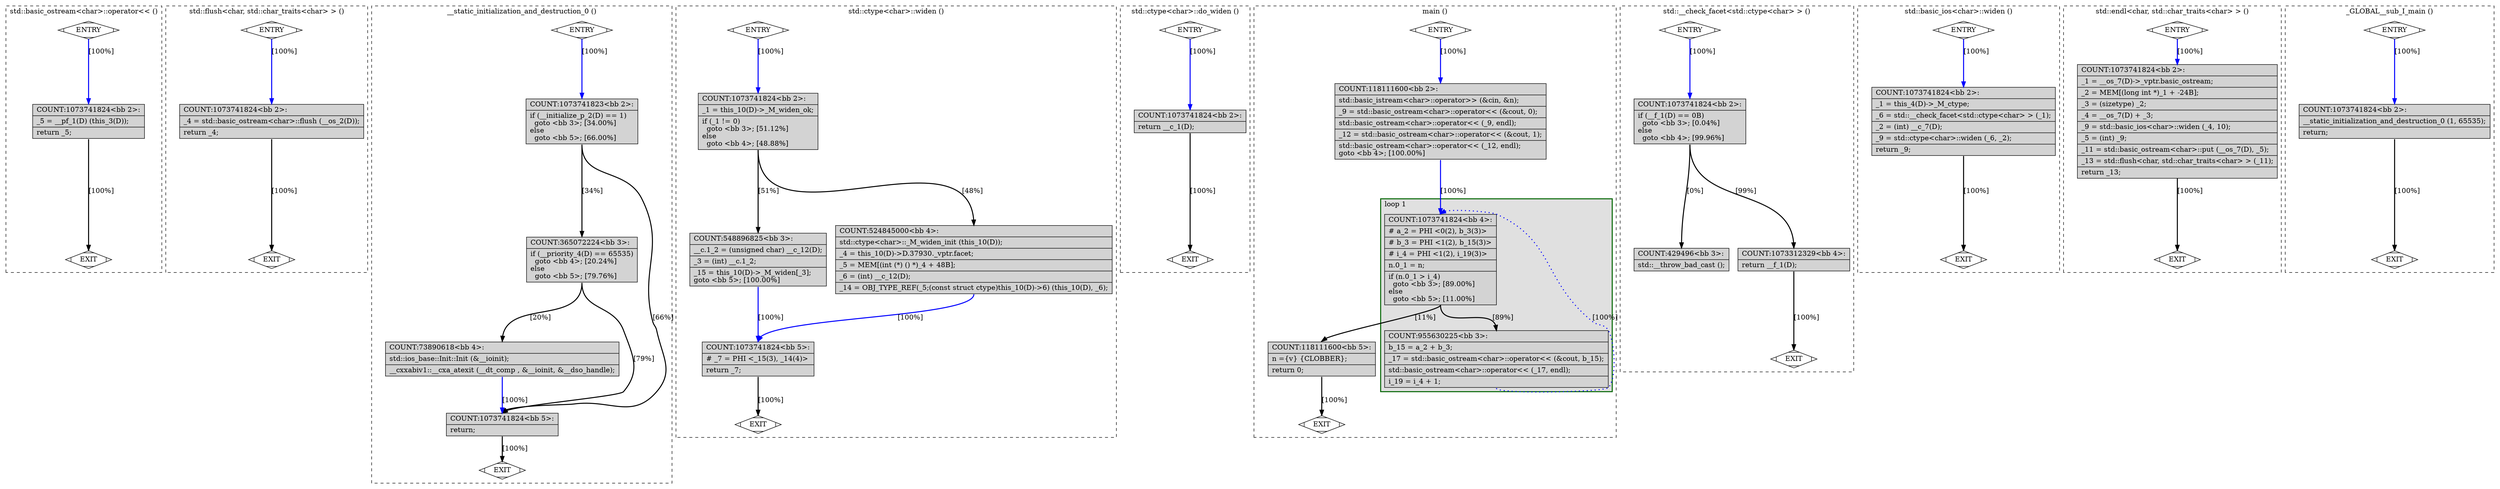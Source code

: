 digraph "fib.cpp.051t.release_ssa" {
overlap=false;
subgraph "cluster_std::basic_ostream<char>::operator<<" {
	style="dashed";
	color="black";
	label="std::basic_ostream<char>::operator<< ()";
	fn_2040_basic_block_0 [shape=Mdiamond,style=filled,fillcolor=white,label="ENTRY"];

	fn_2040_basic_block_1 [shape=Mdiamond,style=filled,fillcolor=white,label="EXIT"];

	fn_2040_basic_block_2 [shape=record,style=filled,fillcolor=lightgrey,label="{COUNT:1073741824\<bb\ 2\>:\l\
|_5\ =\ __pf_1(D)\ (this_3(D));\l\
|return\ _5;\l\
}"];

	fn_2040_basic_block_0:s -> fn_2040_basic_block_2:n [style="solid,bold",color=blue,weight=100,constraint=true,label="[100%]"];
	fn_2040_basic_block_2:s -> fn_2040_basic_block_1:n [style="solid,bold",color=black,weight=10,constraint=true,label="[100%]"];
	fn_2040_basic_block_0:s -> fn_2040_basic_block_1:n [style="invis",constraint=true];
}
subgraph "cluster_std::flush<char, std::char_traits<char> >" {
	style="dashed";
	color="black";
	label="std::flush<char, std::char_traits<char> > ()";
	fn_2119_basic_block_0 [shape=Mdiamond,style=filled,fillcolor=white,label="ENTRY"];

	fn_2119_basic_block_1 [shape=Mdiamond,style=filled,fillcolor=white,label="EXIT"];

	fn_2119_basic_block_2 [shape=record,style=filled,fillcolor=lightgrey,label="{COUNT:1073741824\<bb\ 2\>:\l\
|_4\ =\ std::basic_ostream\<char\>::flush\ (__os_2(D));\l\
|return\ _4;\l\
}"];

	fn_2119_basic_block_0:s -> fn_2119_basic_block_2:n [style="solid,bold",color=blue,weight=100,constraint=true,label="[100%]"];
	fn_2119_basic_block_2:s -> fn_2119_basic_block_1:n [style="solid,bold",color=black,weight=10,constraint=true,label="[100%]"];
	fn_2119_basic_block_0:s -> fn_2119_basic_block_1:n [style="invis",constraint=true];
}
subgraph "cluster___static_initialization_and_destruction_0" {
	style="dashed";
	color="black";
	label="__static_initialization_and_destruction_0 ()";
	fn_2278_basic_block_0 [shape=Mdiamond,style=filled,fillcolor=white,label="ENTRY"];

	fn_2278_basic_block_1 [shape=Mdiamond,style=filled,fillcolor=white,label="EXIT"];

	fn_2278_basic_block_2 [shape=record,style=filled,fillcolor=lightgrey,label="{COUNT:1073741823\<bb\ 2\>:\l\
|if\ (__initialize_p_2(D)\ ==\ 1)\l\
\ \ goto\ \<bb\ 3\>;\ [34.00%]\l\
else\l\
\ \ goto\ \<bb\ 5\>;\ [66.00%]\l\
}"];

	fn_2278_basic_block_3 [shape=record,style=filled,fillcolor=lightgrey,label="{COUNT:365072224\<bb\ 3\>:\l\
|if\ (__priority_4(D)\ ==\ 65535)\l\
\ \ goto\ \<bb\ 4\>;\ [20.24%]\l\
else\l\
\ \ goto\ \<bb\ 5\>;\ [79.76%]\l\
}"];

	fn_2278_basic_block_4 [shape=record,style=filled,fillcolor=lightgrey,label="{COUNT:73890618\<bb\ 4\>:\l\
|std::ios_base::Init::Init\ (&__ioinit);\l\
|__cxxabiv1::__cxa_atexit\ (__dt_comp\ ,\ &__ioinit,\ &__dso_handle);\l\
}"];

	fn_2278_basic_block_5 [shape=record,style=filled,fillcolor=lightgrey,label="{COUNT:1073741824\<bb\ 5\>:\l\
|return;\l\
}"];

	fn_2278_basic_block_0:s -> fn_2278_basic_block_2:n [style="solid,bold",color=blue,weight=100,constraint=true,label="[100%]"];
	fn_2278_basic_block_2:s -> fn_2278_basic_block_3:n [style="solid,bold",color=black,weight=10,constraint=true,label="[34%]"];
	fn_2278_basic_block_2:s -> fn_2278_basic_block_5:n [style="solid,bold",color=black,weight=10,constraint=true,label="[66%]"];
	fn_2278_basic_block_3:s -> fn_2278_basic_block_4:n [style="solid,bold",color=black,weight=10,constraint=true,label="[20%]"];
	fn_2278_basic_block_3:s -> fn_2278_basic_block_5:n [style="solid,bold",color=black,weight=10,constraint=true,label="[79%]"];
	fn_2278_basic_block_4:s -> fn_2278_basic_block_5:n [style="solid,bold",color=blue,weight=100,constraint=true,label="[100%]"];
	fn_2278_basic_block_5:s -> fn_2278_basic_block_1:n [style="solid,bold",color=black,weight=10,constraint=true,label="[100%]"];
	fn_2278_basic_block_0:s -> fn_2278_basic_block_1:n [style="invis",constraint=true];
}
subgraph "cluster_std::ctype<char>::widen" {
	style="dashed";
	color="black";
	label="std::ctype<char>::widen ()";
	fn_1526_basic_block_0 [shape=Mdiamond,style=filled,fillcolor=white,label="ENTRY"];

	fn_1526_basic_block_1 [shape=Mdiamond,style=filled,fillcolor=white,label="EXIT"];

	fn_1526_basic_block_2 [shape=record,style=filled,fillcolor=lightgrey,label="{COUNT:1073741824\<bb\ 2\>:\l\
|_1\ =\ this_10(D)-\>_M_widen_ok;\l\
|if\ (_1\ !=\ 0)\l\
\ \ goto\ \<bb\ 3\>;\ [51.12%]\l\
else\l\
\ \ goto\ \<bb\ 4\>;\ [48.88%]\l\
}"];

	fn_1526_basic_block_3 [shape=record,style=filled,fillcolor=lightgrey,label="{COUNT:548896825\<bb\ 3\>:\l\
|__c.1_2\ =\ (unsigned\ char)\ __c_12(D);\l\
|_3\ =\ (int)\ __c.1_2;\l\
|_15\ =\ this_10(D)-\>_M_widen[_3];\l\
goto\ \<bb\ 5\>;\ [100.00%]\l\
}"];

	fn_1526_basic_block_4 [shape=record,style=filled,fillcolor=lightgrey,label="{COUNT:524845000\<bb\ 4\>:\l\
|std::ctype\<char\>::_M_widen_init\ (this_10(D));\l\
|_4\ =\ this_10(D)-\>D.37930._vptr.facet;\l\
|_5\ =\ MEM[(int\ (*)\ ()\ *)_4\ +\ 48B];\l\
|_6\ =\ (int)\ __c_12(D);\l\
|_14\ =\ OBJ_TYPE_REF(_5;(const\ struct\ ctype)this_10(D)-\>6)\ (this_10(D),\ _6);\l\
}"];

	fn_1526_basic_block_5 [shape=record,style=filled,fillcolor=lightgrey,label="{COUNT:1073741824\<bb\ 5\>:\l\
|#\ _7\ =\ PHI\ \<_15(3),\ _14(4)\>\l\
|return\ _7;\l\
}"];

	fn_1526_basic_block_0:s -> fn_1526_basic_block_2:n [style="solid,bold",color=blue,weight=100,constraint=true,label="[100%]"];
	fn_1526_basic_block_2:s -> fn_1526_basic_block_3:n [style="solid,bold",color=black,weight=10,constraint=true,label="[51%]"];
	fn_1526_basic_block_2:s -> fn_1526_basic_block_4:n [style="solid,bold",color=black,weight=10,constraint=true,label="[48%]"];
	fn_1526_basic_block_3:s -> fn_1526_basic_block_5:n [style="solid,bold",color=blue,weight=100,constraint=true,label="[100%]"];
	fn_1526_basic_block_4:s -> fn_1526_basic_block_5:n [style="solid,bold",color=blue,weight=100,constraint=true,label="[100%]"];
	fn_1526_basic_block_5:s -> fn_1526_basic_block_1:n [style="solid,bold",color=black,weight=10,constraint=true,label="[100%]"];
	fn_1526_basic_block_0:s -> fn_1526_basic_block_1:n [style="invis",constraint=true];
}
subgraph "cluster_std::ctype<char>::do_widen" {
	style="dashed";
	color="black";
	label="std::ctype<char>::do_widen ()";
	fn_1531_basic_block_0 [shape=Mdiamond,style=filled,fillcolor=white,label="ENTRY"];

	fn_1531_basic_block_1 [shape=Mdiamond,style=filled,fillcolor=white,label="EXIT"];

	fn_1531_basic_block_2 [shape=record,style=filled,fillcolor=lightgrey,label="{COUNT:1073741824\<bb\ 2\>:\l\
|return\ __c_1(D);\l\
}"];

	fn_1531_basic_block_0:s -> fn_1531_basic_block_2:n [style="solid,bold",color=blue,weight=100,constraint=true,label="[100%]"];
	fn_1531_basic_block_2:s -> fn_1531_basic_block_1:n [style="solid,bold",color=black,weight=10,constraint=true,label="[100%]"];
	fn_1531_basic_block_0:s -> fn_1531_basic_block_1:n [style="invis",constraint=true];
}
subgraph "cluster_main" {
	style="dashed";
	color="black";
	label="main ()";
	subgraph cluster_1778_1 {
	style="filled";
	color="darkgreen";
	fillcolor="grey88";
	label="loop 1";
	labeljust=l;
	penwidth=2;
	fn_1778_basic_block_4 [shape=record,style=filled,fillcolor=lightgrey,label="{COUNT:1073741824\<bb\ 4\>:\l\
|#\ a_2\ =\ PHI\ \<0(2),\ b_3(3)\>\l\
|#\ b_3\ =\ PHI\ \<1(2),\ b_15(3)\>\l\
|#\ i_4\ =\ PHI\ \<1(2),\ i_19(3)\>\l\
|n.0_1\ =\ n;\l\
|if\ (n.0_1\ \>\ i_4)\l\
\ \ goto\ \<bb\ 3\>;\ [89.00%]\l\
else\l\
\ \ goto\ \<bb\ 5\>;\ [11.00%]\l\
}"];

	fn_1778_basic_block_3 [shape=record,style=filled,fillcolor=lightgrey,label="{COUNT:955630225\<bb\ 3\>:\l\
|b_15\ =\ a_2\ +\ b_3;\l\
|_17\ =\ std::basic_ostream\<char\>::operator\<\<\ (&cout,\ b_15);\l\
|std::basic_ostream\<char\>::operator\<\<\ (_17,\ endl);\l\
|i_19\ =\ i_4\ +\ 1;\l\
}"];

	}
	fn_1778_basic_block_0 [shape=Mdiamond,style=filled,fillcolor=white,label="ENTRY"];

	fn_1778_basic_block_1 [shape=Mdiamond,style=filled,fillcolor=white,label="EXIT"];

	fn_1778_basic_block_2 [shape=record,style=filled,fillcolor=lightgrey,label="{COUNT:118111600\<bb\ 2\>:\l\
|std::basic_istream\<char\>::operator\>\>\ (&cin,\ &n);\l\
|_9\ =\ std::basic_ostream\<char\>::operator\<\<\ (&cout,\ 0);\l\
|std::basic_ostream\<char\>::operator\<\<\ (_9,\ endl);\l\
|_12\ =\ std::basic_ostream\<char\>::operator\<\<\ (&cout,\ 1);\l\
|std::basic_ostream\<char\>::operator\<\<\ (_12,\ endl);\l\
goto\ \<bb\ 4\>;\ [100.00%]\l\
}"];

	fn_1778_basic_block_5 [shape=record,style=filled,fillcolor=lightgrey,label="{COUNT:118111600\<bb\ 5\>:\l\
|n\ =\{v\}\ \{CLOBBER\};\l\
|return\ 0;\l\
}"];

	fn_1778_basic_block_0:s -> fn_1778_basic_block_2:n [style="solid,bold",color=blue,weight=100,constraint=true,label="[100%]"];
	fn_1778_basic_block_2:s -> fn_1778_basic_block_4:n [style="solid,bold",color=blue,weight=100,constraint=true,label="[100%]"];
	fn_1778_basic_block_3:s -> fn_1778_basic_block_4:n [style="dotted,bold",color=blue,weight=10,constraint=false,label="[100%]"];
	fn_1778_basic_block_4:s -> fn_1778_basic_block_3:n [style="solid,bold",color=black,weight=10,constraint=true,label="[89%]"];
	fn_1778_basic_block_4:s -> fn_1778_basic_block_5:n [style="solid,bold",color=black,weight=10,constraint=true,label="[11%]"];
	fn_1778_basic_block_5:s -> fn_1778_basic_block_1:n [style="solid,bold",color=black,weight=10,constraint=true,label="[100%]"];
	fn_1778_basic_block_0:s -> fn_1778_basic_block_1:n [style="invis",constraint=true];
}
subgraph "cluster_std::__check_facet<std::ctype<char> >" {
	style="dashed";
	color="black";
	label="std::__check_facet<std::ctype<char> > ()";
	fn_2154_basic_block_0 [shape=Mdiamond,style=filled,fillcolor=white,label="ENTRY"];

	fn_2154_basic_block_1 [shape=Mdiamond,style=filled,fillcolor=white,label="EXIT"];

	fn_2154_basic_block_2 [shape=record,style=filled,fillcolor=lightgrey,label="{COUNT:1073741824\<bb\ 2\>:\l\
|if\ (__f_1(D)\ ==\ 0B)\l\
\ \ goto\ \<bb\ 3\>;\ [0.04%]\l\
else\l\
\ \ goto\ \<bb\ 4\>;\ [99.96%]\l\
}"];

	fn_2154_basic_block_3 [shape=record,style=filled,fillcolor=lightgrey,label="{COUNT:429496\<bb\ 3\>:\l\
|std::__throw_bad_cast\ ();\l\
}"];

	fn_2154_basic_block_4 [shape=record,style=filled,fillcolor=lightgrey,label="{COUNT:1073312329\<bb\ 4\>:\l\
|return\ __f_1(D);\l\
}"];

	fn_2154_basic_block_0:s -> fn_2154_basic_block_2:n [style="solid,bold",color=blue,weight=100,constraint=true,label="[100%]"];
	fn_2154_basic_block_2:s -> fn_2154_basic_block_3:n [style="solid,bold",color=black,weight=10,constraint=true,label="[0%]"];
	fn_2154_basic_block_2:s -> fn_2154_basic_block_4:n [style="solid,bold",color=black,weight=10,constraint=true,label="[99%]"];
	fn_2154_basic_block_4:s -> fn_2154_basic_block_1:n [style="solid,bold",color=black,weight=10,constraint=true,label="[100%]"];
	fn_2154_basic_block_0:s -> fn_2154_basic_block_1:n [style="invis",constraint=true];
}
subgraph "cluster_std::basic_ios<char>::widen" {
	style="dashed";
	color="black";
	label="std::basic_ios<char>::widen ()";
	fn_2118_basic_block_0 [shape=Mdiamond,style=filled,fillcolor=white,label="ENTRY"];

	fn_2118_basic_block_1 [shape=Mdiamond,style=filled,fillcolor=white,label="EXIT"];

	fn_2118_basic_block_2 [shape=record,style=filled,fillcolor=lightgrey,label="{COUNT:1073741824\<bb\ 2\>:\l\
|_1\ =\ this_4(D)-\>_M_ctype;\l\
|_6\ =\ std::__check_facet\<std::ctype\<char\>\ \>\ (_1);\l\
|_2\ =\ (int)\ __c_7(D);\l\
|_9\ =\ std::ctype\<char\>::widen\ (_6,\ _2);\l\
|return\ _9;\l\
}"];

	fn_2118_basic_block_0:s -> fn_2118_basic_block_2:n [style="solid,bold",color=blue,weight=100,constraint=true,label="[100%]"];
	fn_2118_basic_block_2:s -> fn_2118_basic_block_1:n [style="solid,bold",color=black,weight=10,constraint=true,label="[100%]"];
	fn_2118_basic_block_0:s -> fn_2118_basic_block_1:n [style="invis",constraint=true];
}
subgraph "cluster_std::endl<char, std::char_traits<char> >" {
	style="dashed";
	color="black";
	label="std::endl<char, std::char_traits<char> > ()";
	fn_2039_basic_block_0 [shape=Mdiamond,style=filled,fillcolor=white,label="ENTRY"];

	fn_2039_basic_block_1 [shape=Mdiamond,style=filled,fillcolor=white,label="EXIT"];

	fn_2039_basic_block_2 [shape=record,style=filled,fillcolor=lightgrey,label="{COUNT:1073741824\<bb\ 2\>:\l\
|_1\ =\ __os_7(D)-\>_vptr.basic_ostream;\l\
|_2\ =\ MEM[(long\ int\ *)_1\ +\ -24B];\l\
|_3\ =\ (sizetype)\ _2;\l\
|_4\ =\ __os_7(D)\ +\ _3;\l\
|_9\ =\ std::basic_ios\<char\>::widen\ (_4,\ 10);\l\
|_5\ =\ (int)\ _9;\l\
|_11\ =\ std::basic_ostream\<char\>::put\ (__os_7(D),\ _5);\l\
|_13\ =\ std::flush\<char,\ std::char_traits\<char\>\ \>\ (_11);\l\
|return\ _13;\l\
}"];

	fn_2039_basic_block_0:s -> fn_2039_basic_block_2:n [style="solid,bold",color=blue,weight=100,constraint=true,label="[100%]"];
	fn_2039_basic_block_2:s -> fn_2039_basic_block_1:n [style="solid,bold",color=black,weight=10,constraint=true,label="[100%]"];
	fn_2039_basic_block_0:s -> fn_2039_basic_block_1:n [style="invis",constraint=true];
}
subgraph "cluster__GLOBAL__sub_I_main" {
	style="dashed";
	color="black";
	label="_GLOBAL__sub_I_main ()";
	fn_2279_basic_block_0 [shape=Mdiamond,style=filled,fillcolor=white,label="ENTRY"];

	fn_2279_basic_block_1 [shape=Mdiamond,style=filled,fillcolor=white,label="EXIT"];

	fn_2279_basic_block_2 [shape=record,style=filled,fillcolor=lightgrey,label="{COUNT:1073741824\<bb\ 2\>:\l\
|__static_initialization_and_destruction_0\ (1,\ 65535);\l\
|return;\l\
}"];

	fn_2279_basic_block_0:s -> fn_2279_basic_block_2:n [style="solid,bold",color=blue,weight=100,constraint=true,label="[100%]"];
	fn_2279_basic_block_2:s -> fn_2279_basic_block_1:n [style="solid,bold",color=black,weight=10,constraint=true,label="[100%]"];
	fn_2279_basic_block_0:s -> fn_2279_basic_block_1:n [style="invis",constraint=true];
}
}
